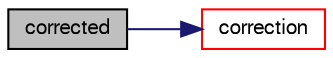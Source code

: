 digraph "corrected"
{
  bgcolor="transparent";
  edge [fontname="FreeSans",fontsize="10",labelfontname="FreeSans",labelfontsize="10"];
  node [fontname="FreeSans",fontsize="10",shape=record];
  rankdir="LR";
  Node632 [label="corrected",height=0.2,width=0.4,color="black", fillcolor="grey75", style="filled", fontcolor="black"];
  Node632 -> Node633 [color="midnightblue",fontsize="10",style="solid",fontname="FreeSans"];
  Node633 [label="correction",height=0.2,width=0.4,color="red",URL="$a22590.html#acc9188c066344eea3cfd4b7f114eef3e",tooltip="Return the explicit correction to the face-interpolate. "];
}
